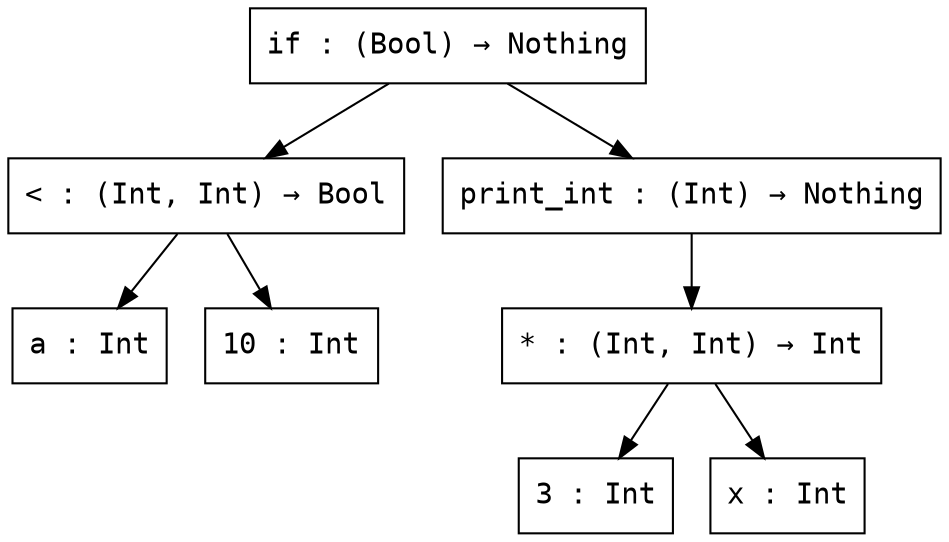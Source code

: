 digraph G {
  ordering="out"
  node [shape="rect", fontname="monospace"]
  edge [fontsize=10, fontname="monospace"]

  if [label="if : (Bool) → Nothing"]
  lt [label="< : (Int, Int) → Bool"]
  print_int [label="print_int : (Int) → Nothing"]
  times [label="* : (Int, Int) → Int"]
  three [label="3 : Int"]
  ten [label="10 : Int"]
  a [label="a : Int"]
  x [label="x : Int"]

  if -> lt
  lt -> a
  lt -> ten
  if -> print_int
  print_int -> times
  times -> three
  times -> x
}
